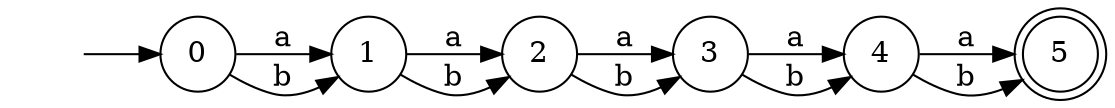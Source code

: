 digraph {
    rankdir="LR";
    node [shape=circle];
    i [style="invis"];
    i->0;
    0->1 [label="a"];
    0->1 [label="b"];
    1->2 [label="a"];
    1->2 [label="b"];
    2->3 [label="a"];
    2->3 [label="b"];
    3->4 [label="a"];
    3->4 [label="b"];
    4->5 [label="a"];
    4->5 [label="b"];
    5 [shape=doublecircle];
}
